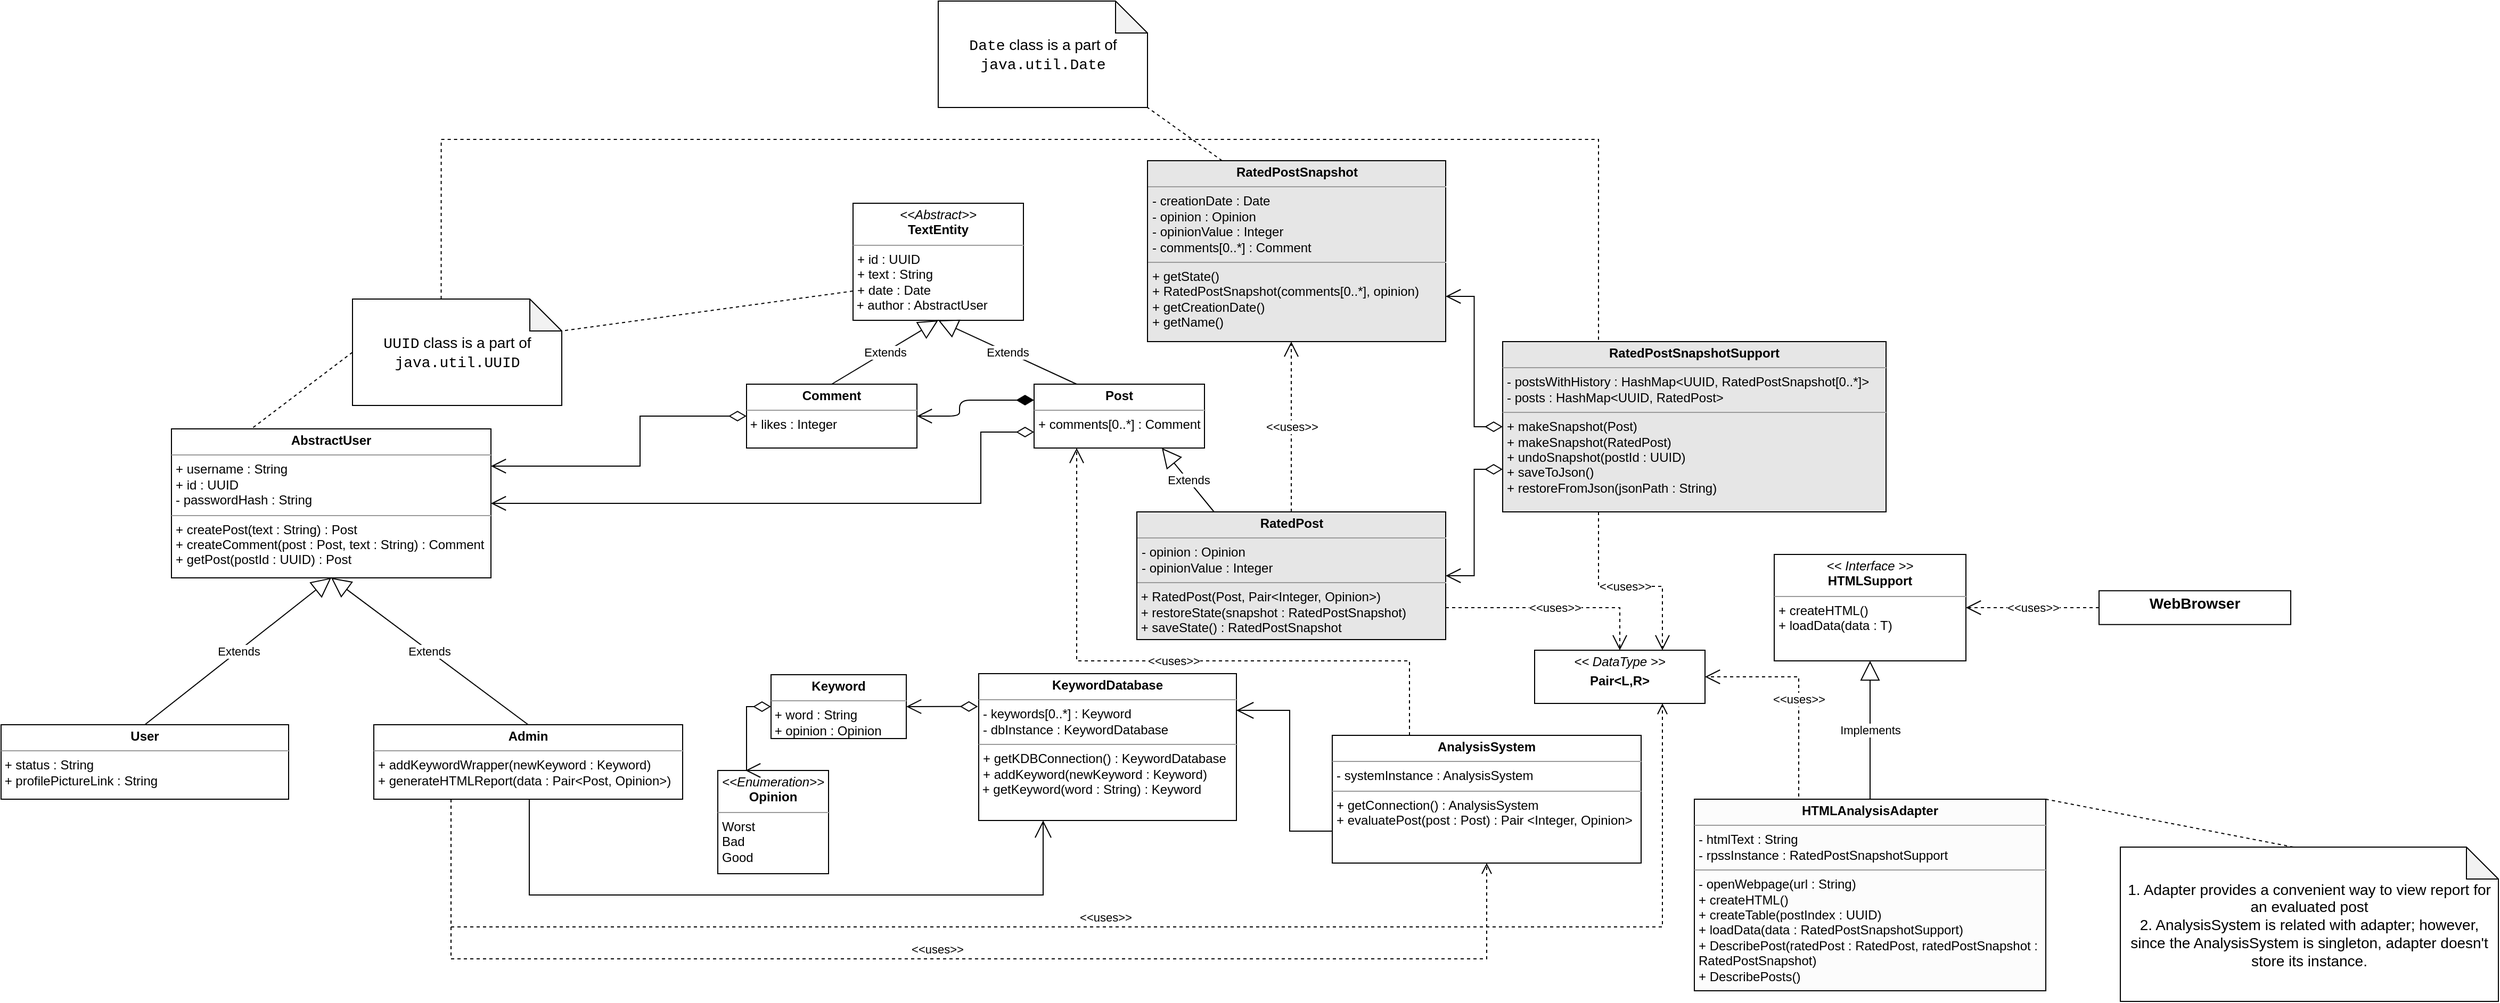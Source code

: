 <mxfile version="15.8.6" type="device"><diagram id="lrZuK3J6a_ZdkQXVieFF" name="Page-1"><mxGraphModel dx="2746" dy="1130" grid="1" gridSize="10" guides="1" tooltips="1" connect="1" arrows="1" fold="1" page="0" pageScale="1" pageWidth="850" pageHeight="1100" math="0" shadow="0"><root><mxCell id="0"/><mxCell id="1" parent="0"/><mxCell id="2" value="&lt;p style=&quot;margin: 0px ; margin-top: 4px ; text-align: center&quot;&gt;&lt;b&gt;Comment&lt;/b&gt;&lt;/p&gt;&lt;hr size=&quot;1&quot;&gt;&amp;nbsp;+ likes : Integer" style="verticalAlign=top;align=left;overflow=fill;fontSize=12;fontFamily=Helvetica;html=1;hachureGap=4;pointerEvents=0;" parent="1" vertex="1"><mxGeometry x="270" y="70" width="160" height="60" as="geometry"/></mxCell><mxCell id="3" value="&lt;p style=&quot;margin: 0px ; margin-top: 4px ; text-align: center&quot;&gt;&lt;b&gt;Post&lt;/b&gt;&lt;/p&gt;&lt;hr size=&quot;1&quot;&gt;&lt;p style=&quot;margin: 0px ; margin-left: 4px&quot;&gt;+ comments[0..*] : Comment&lt;br&gt;&lt;/p&gt;" style="verticalAlign=top;align=left;overflow=fill;fontSize=12;fontFamily=Helvetica;html=1;hachureGap=4;pointerEvents=0;" parent="1" vertex="1"><mxGeometry x="540" y="70" width="160" height="60" as="geometry"/></mxCell><mxCell id="4" value="&lt;p style=&quot;margin: 0px ; margin-top: 4px ; text-align: center&quot;&gt;&lt;b&gt;User&lt;/b&gt;&lt;/p&gt;&lt;hr size=&quot;1&quot;&gt;&lt;div&gt;&amp;nbsp;+ status : String&lt;/div&gt;&lt;div&gt;&amp;nbsp;+ profilePictureLink : String&lt;br&gt;&lt;/div&gt;&lt;p style=&quot;margin: 0px ; margin-left: 4px&quot;&gt;&lt;br&gt;&lt;/p&gt;" style="verticalAlign=top;align=left;overflow=fill;fontSize=12;fontFamily=Helvetica;html=1;hachureGap=4;pointerEvents=0;" parent="1" vertex="1"><mxGeometry x="-430" y="390" width="270" height="70" as="geometry"/></mxCell><mxCell id="5" value="&lt;p style=&quot;margin: 0px ; margin-top: 4px ; text-align: center&quot;&gt;&lt;b&gt;KeywordDatabase&lt;/b&gt;&lt;br&gt;&lt;/p&gt;&lt;hr size=&quot;1&quot;&gt;&lt;p style=&quot;margin: 0px ; margin-left: 4px&quot;&gt;- keywords[0..*] : Keyword&lt;br&gt;&lt;/p&gt;&lt;p style=&quot;margin: 0px ; margin-left: 4px&quot;&gt;- dbInstance : KeywordDatabase&lt;br&gt;&lt;/p&gt;&lt;hr size=&quot;1&quot;&gt;&lt;p style=&quot;margin: 0px ; margin-left: 4px&quot;&gt;+ getKDBConnection() : KeywordDatabase&lt;br&gt;&lt;/p&gt;&lt;p style=&quot;margin: 0px ; margin-left: 4px&quot;&gt;+ addKeyword(newKeyword : Keyword)&lt;/p&gt;&lt;div&gt;&amp;nbsp;+ getKeyword(word : String) : Keyword&lt;br&gt;&lt;/div&gt;" style="verticalAlign=top;align=left;overflow=fill;fontSize=12;fontFamily=Helvetica;html=1;hachureGap=4;pointerEvents=0;" parent="1" vertex="1"><mxGeometry x="488" y="342" width="242" height="138" as="geometry"/></mxCell><mxCell id="6" value="&lt;p style=&quot;margin: 0px ; margin-top: 4px ; text-align: center&quot;&gt;&lt;b&gt;Keyword&lt;/b&gt;&lt;br&gt;&lt;/p&gt;&lt;hr size=&quot;1&quot;&gt;&lt;div&gt;&amp;nbsp;+ word : String&lt;br&gt;&lt;/div&gt;&lt;div&gt;&amp;nbsp;+ opinion : Opinion&lt;/div&gt;&lt;div&gt;&lt;br&gt;&lt;/div&gt;&lt;hr size=&quot;1&quot;&gt;" style="verticalAlign=top;align=left;overflow=fill;fontSize=12;fontFamily=Helvetica;html=1;hachureGap=4;pointerEvents=0;" parent="1" vertex="1"><mxGeometry x="293" y="343" width="127" height="60" as="geometry"/></mxCell><mxCell id="7" value="&lt;p style=&quot;margin: 0px ; margin-top: 4px ; text-align: center&quot;&gt;&lt;i&gt;&amp;lt;&amp;lt;Enumeration&amp;gt;&amp;gt;&lt;/i&gt;&lt;br&gt;&lt;b&gt;Opinion&lt;/b&gt;&lt;/p&gt;&lt;hr size=&quot;1&quot;&gt;&lt;p style=&quot;margin: 0px ; margin-left: 4px&quot;&gt;Worst&lt;br&gt;&lt;/p&gt;&lt;p style=&quot;margin: 0px ; margin-left: 4px&quot;&gt;Bad&lt;br&gt;Good&lt;/p&gt;" style="verticalAlign=top;align=left;overflow=fill;fontSize=12;fontFamily=Helvetica;html=1;hachureGap=4;pointerEvents=0;" parent="1" vertex="1"><mxGeometry x="243" y="433" width="104" height="97" as="geometry"/></mxCell><mxCell id="11" value="&lt;p style=&quot;margin: 0px ; margin-top: 4px ; text-align: center&quot;&gt;&lt;b&gt;AnalysisSystem&lt;/b&gt;&lt;/p&gt;&lt;hr size=&quot;1&quot;&gt;&lt;p style=&quot;margin: 0px ; margin-left: 4px&quot;&gt;- systemInstance : AnalysisSystem&lt;br&gt;&lt;/p&gt;&lt;hr size=&quot;1&quot;&gt;&lt;p style=&quot;margin: 0px ; margin-left: 4px&quot;&gt;+ getConnection() : AnalysisSystem&lt;br&gt;&lt;/p&gt;&lt;p style=&quot;margin: 0px ; margin-left: 4px&quot;&gt;+ evaluatePost(post : Post) : Pair &amp;lt;Integer, Opinion&amp;gt;&lt;/p&gt;" style="verticalAlign=top;align=left;overflow=fill;fontSize=12;fontFamily=Helvetica;html=1;hachureGap=4;pointerEvents=0;" parent="1" vertex="1"><mxGeometry x="820" y="400" width="290" height="120" as="geometry"/></mxCell><mxCell id="13" style="rounded=0;orthogonalLoop=1;jettySize=auto;html=1;exitX=0;exitY=0.75;exitDx=0;exitDy=0;endArrow=open;startSize=14;endSize=14;sourcePerimeterSpacing=8;targetPerimeterSpacing=8;entryX=1;entryY=0.25;entryDx=0;entryDy=0;edgeStyle=orthogonalEdgeStyle;" parent="1" source="11" target="5" edge="1"><mxGeometry relative="1" as="geometry"><mxPoint x="710" y="400" as="targetPoint"/><mxPoint x="480" y="77.5" as="sourcePoint"/></mxGeometry></mxCell><mxCell id="14" value="&lt;p style=&quot;margin: 0px ; margin-top: 4px ; text-align: center&quot;&gt;&lt;i&gt;&amp;lt;&amp;lt;Abstract&amp;gt;&amp;gt;&lt;/i&gt;&lt;b&gt;&lt;br&gt;TextEntity&lt;/b&gt;&lt;br&gt;&lt;/p&gt;&lt;hr size=&quot;1&quot;&gt;&lt;p style=&quot;margin: 0px ; margin-left: 4px&quot;&gt;+ id : UUID&lt;/p&gt;&lt;p style=&quot;margin: 0px ; margin-left: 4px&quot;&gt;+ text : String&lt;br&gt;+ date : Date&lt;/p&gt;&amp;nbsp;+ author : AbstractUser" style="verticalAlign=top;align=left;overflow=fill;fontSize=12;fontFamily=Helvetica;html=1;hachureGap=4;pointerEvents=0;" parent="1" vertex="1"><mxGeometry x="370" y="-100" width="160" height="110" as="geometry"/></mxCell><mxCell id="16" value="Extends" style="endArrow=block;endSize=16;endFill=0;html=1;sourcePerimeterSpacing=8;targetPerimeterSpacing=8;exitX=0.5;exitY=0;exitDx=0;exitDy=0;entryX=0.5;entryY=1;entryDx=0;entryDy=0;" parent="1" source="2" target="14" edge="1"><mxGeometry width="160" relative="1" as="geometry"><mxPoint x="530" y="270" as="sourcePoint"/><mxPoint x="380" y="120" as="targetPoint"/></mxGeometry></mxCell><mxCell id="17" value="Extends" style="endArrow=block;endSize=16;endFill=0;html=1;sourcePerimeterSpacing=8;targetPerimeterSpacing=8;exitX=0.25;exitY=0;exitDx=0;exitDy=0;entryX=0.5;entryY=1;entryDx=0;entryDy=0;" parent="1" source="3" target="14" edge="1"><mxGeometry width="160" relative="1" as="geometry"><mxPoint x="500" y="110" as="sourcePoint"/><mxPoint x="660" y="110" as="targetPoint"/></mxGeometry></mxCell><mxCell id="18" value="&lt;p style=&quot;margin: 0px ; margin-top: 4px ; text-align: center&quot;&gt;&lt;b&gt;AbstractUser&lt;/b&gt;&lt;/p&gt;&lt;hr size=&quot;1&quot;&gt;&lt;p style=&quot;margin: 0px ; margin-left: 4px&quot;&gt;+ username : String&lt;/p&gt;&lt;p style=&quot;margin: 0px ; margin-left: 4px&quot;&gt;+ id : UUID&lt;br&gt;&lt;/p&gt;&lt;p style=&quot;margin: 0px ; margin-left: 4px&quot;&gt;- passwordHash : String&lt;/p&gt;&lt;hr size=&quot;1&quot;&gt;&lt;p style=&quot;margin: 0px ; margin-left: 4px&quot;&gt;+ createPost(text : String) : Post&lt;/p&gt;&lt;p style=&quot;margin: 0px ; margin-left: 4px&quot;&gt;+ createComment(post : Post, text : String) : Comment&lt;br&gt;&lt;/p&gt;&lt;p style=&quot;margin: 0px ; margin-left: 4px&quot;&gt;+ getPost(postId : UUID) : Post&lt;br&gt;&lt;/p&gt;&lt;p style=&quot;margin: 0px ; margin-left: 4px&quot;&gt;&lt;br&gt;&lt;/p&gt;" style="verticalAlign=top;align=left;overflow=fill;fontSize=12;fontFamily=Helvetica;html=1;hachureGap=4;pointerEvents=0;" parent="1" vertex="1"><mxGeometry x="-270" y="112" width="300" height="140" as="geometry"/></mxCell><mxCell id="19" style="edgeStyle=orthogonalEdgeStyle;rounded=0;orthogonalLoop=1;jettySize=auto;html=1;exitX=0.5;exitY=1;exitDx=0;exitDy=0;entryX=0.25;entryY=1;entryDx=0;entryDy=0;endArrow=open;startSize=14;endSize=14;sourcePerimeterSpacing=8;targetPerimeterSpacing=8;strokeColor=#000000;" parent="1" source="24" target="5" edge="1"><mxGeometry relative="1" as="geometry"><Array as="points"><mxPoint x="66" y="550"/><mxPoint x="549" y="550"/></Array><mxPoint x="110" y="490" as="sourcePoint"/></mxGeometry></mxCell><mxCell id="20" value="Extends" style="endArrow=block;endSize=16;endFill=0;html=1;sourcePerimeterSpacing=8;targetPerimeterSpacing=8;strokeColor=#000000;entryX=0.5;entryY=1;entryDx=0;entryDy=0;exitX=0.5;exitY=0;exitDx=0;exitDy=0;" parent="1" source="4" target="18" edge="1"><mxGeometry width="160" relative="1" as="geometry"><mxPoint x="-285" y="300" as="sourcePoint"/><mxPoint x="-125" y="300" as="targetPoint"/></mxGeometry></mxCell><mxCell id="21" value="Extends" style="endArrow=block;endSize=16;endFill=0;html=1;sourcePerimeterSpacing=8;targetPerimeterSpacing=8;strokeColor=#000000;entryX=0.5;entryY=1;entryDx=0;entryDy=0;exitX=0.5;exitY=0;exitDx=0;exitDy=0;" parent="1" source="24" target="18" edge="1"><mxGeometry width="160" relative="1" as="geometry"><mxPoint x="50" y="390" as="sourcePoint"/><mxPoint x="-80" y="280" as="targetPoint"/></mxGeometry></mxCell><mxCell id="23" style="edgeStyle=orthogonalEdgeStyle;rounded=0;orthogonalLoop=1;jettySize=auto;html=1;exitX=0.5;exitY=1;exitDx=0;exitDy=0;" parent="1" source="4" target="4" edge="1"><mxGeometry relative="1" as="geometry"/></mxCell><mxCell id="24" value="&lt;p style=&quot;margin: 0px ; margin-top: 4px ; text-align: center&quot;&gt;&lt;b&gt;Admin&lt;/b&gt;&lt;/p&gt;&lt;hr size=&quot;1&quot;&gt;&lt;p style=&quot;margin: 0px ; margin-left: 4px&quot;&gt;+ addKeywordWrapper(newKeyword : Keyword)&lt;br&gt;+ generateHTMLReport(data : Pair&amp;lt;Post, Opinion&amp;gt;)&lt;/p&gt;" style="verticalAlign=top;align=left;overflow=fill;fontSize=12;fontFamily=Helvetica;html=1;" parent="1" vertex="1"><mxGeometry x="-80" y="390" width="290" height="70" as="geometry"/></mxCell><mxCell id="25" value="" style="endArrow=open;html=1;endSize=12;startArrow=diamondThin;startSize=14;startFill=0;edgeStyle=orthogonalEdgeStyle;align=left;verticalAlign=bottom;entryX=1;entryY=0.5;entryDx=0;entryDy=0;exitX=-0.003;exitY=0.224;exitDx=0;exitDy=0;exitPerimeter=0;" parent="1" source="5" target="6" edge="1"><mxGeometry x="-1" y="3" relative="1" as="geometry"><mxPoint x="480" y="373" as="sourcePoint"/><mxPoint x="418" y="380" as="targetPoint"/><Array as="points"><mxPoint x="470" y="373"/></Array></mxGeometry></mxCell><mxCell id="26" value="" style="endArrow=open;html=1;endSize=12;startArrow=diamondThin;startSize=14;startFill=1;edgeStyle=orthogonalEdgeStyle;align=left;verticalAlign=bottom;exitX=0;exitY=0.25;exitDx=0;exitDy=0;entryX=1;entryY=0.5;entryDx=0;entryDy=0;" parent="1" edge="1" target="2" source="3"><mxGeometry x="-1" y="3" relative="1" as="geometry"><mxPoint x="500" y="90.05" as="sourcePoint"/><mxPoint x="450" y="100" as="targetPoint"/><Array as="points"><mxPoint x="470" y="85"/><mxPoint x="470" y="100"/></Array></mxGeometry></mxCell><mxCell id="27" value="&lt;p style=&quot;margin: 0px ; margin-top: 4px ; text-align: center&quot;&gt;&lt;i&gt;&amp;lt;&amp;lt; Interface &amp;gt;&amp;gt;&lt;/i&gt;&lt;b&gt;&lt;br&gt;HTMLSupport&lt;/b&gt;&lt;/p&gt;&lt;hr size=&quot;1&quot;&gt;&lt;p style=&quot;margin: 0px ; margin-left: 4px&quot;&gt;+ createHTML()&lt;br&gt;+ loadData(data : T)&lt;br&gt;&lt;br&gt;&lt;/p&gt;" style="verticalAlign=top;align=left;overflow=fill;fontSize=12;fontFamily=Helvetica;html=1;fillColor=#FFFFFF;" parent="1" vertex="1"><mxGeometry x="1235" y="230" width="180" height="100" as="geometry"/></mxCell><mxCell id="28" value="&lt;p style=&quot;margin: 0px ; margin-top: 4px ; text-align: center&quot;&gt;&lt;b&gt;HTMLAnalysisAdapter&lt;/b&gt;&lt;br&gt;&lt;/p&gt;&lt;hr size=&quot;1&quot;&gt;&lt;p style=&quot;margin: 0px ; margin-left: 4px&quot;&gt;- htmlText : String&lt;br&gt;- rpssInstance : RatedPostSnapshotSupport&lt;br&gt;&lt;/p&gt;&lt;hr size=&quot;1&quot;&gt;&lt;p style=&quot;margin: 0px ; margin-left: 4px&quot;&gt;- openWebpage(url : String)&lt;br&gt;+ createHTML()&lt;/p&gt;&lt;p style=&quot;margin: 0px ; margin-left: 4px&quot;&gt;+ createTable(postIndex : UUID)&lt;br&gt;+ loadData(data : RatedPostSnapshotSupport)&lt;/p&gt;&lt;p style=&quot;margin: 0px ; margin-left: 4px&quot;&gt;+ DescribePost(ratedPost : RatedPost, ratedPostSnapshot : &lt;br&gt;RatedPostSnapshot)&lt;/p&gt;&lt;p style=&quot;margin: 0px ; margin-left: 4px&quot;&gt;+ DescribePosts()&lt;br&gt;&lt;/p&gt;" style="verticalAlign=top;align=left;overflow=fill;fontSize=12;fontFamily=Helvetica;html=1;fillColor=#FCFCFC;" parent="1" vertex="1"><mxGeometry x="1160" y="460" width="330" height="180" as="geometry"/></mxCell><mxCell id="30" value="&lt;p style=&quot;margin: 0px ; margin-top: 4px ; text-align: center&quot;&gt;&lt;font style=&quot;font-size: 14px&quot;&gt;&lt;b&gt;WebBrowser&lt;/b&gt;&lt;/font&gt;&lt;/p&gt;" style="verticalAlign=top;align=left;overflow=fill;fontSize=12;fontFamily=Helvetica;html=1;fillColor=#FFFFFF;" parent="1" vertex="1"><mxGeometry x="1540" y="264.12" width="180" height="31.75" as="geometry"/></mxCell><mxCell id="31" value="Implements" style="endArrow=block;endSize=16;endFill=0;html=1;rounded=0;entryX=0.5;entryY=1;entryDx=0;entryDy=0;exitX=0.5;exitY=0;exitDx=0;exitDy=0;fillColor=#FFFFFF;" parent="1" source="28" target="27" edge="1"><mxGeometry width="160" relative="1" as="geometry"><mxPoint x="1390" y="260" as="sourcePoint"/><mxPoint x="1550" y="260" as="targetPoint"/></mxGeometry></mxCell><mxCell id="32" value="" style="endArrow=none;dashed=1;html=1;rounded=0;fontSize=14;entryX=1;entryY=0;entryDx=0;entryDy=0;exitX=0;exitY=0;exitDx=162.5;exitDy=0;exitPerimeter=0;fillColor=#FFFFFF;" parent="1" source="33" target="28" edge="1"><mxGeometry width="50" height="50" relative="1" as="geometry"><mxPoint x="1455" y="370" as="sourcePoint"/><mxPoint x="1190" y="250" as="targetPoint"/></mxGeometry></mxCell><mxCell id="33" value="&lt;font style=&quot;font-size: 14px&quot;&gt;1. Adapter provides a convenient way to view report for an evaluated post&lt;br&gt;2. AnalysisSystem is related with adapter; however, since the AnalysisSystem is singleton, adapter doesn't store its instance.&lt;/font&gt;" style="shape=note;whiteSpace=wrap;html=1;backgroundOutline=1;darkOpacity=0.05;fontSize=14;fillColor=#FFFFFF;" parent="1" vertex="1"><mxGeometry x="1560" y="505" width="355" height="145" as="geometry"/></mxCell><mxCell id="PJdB78cTSK0Ts2hWzfbG-34" value="&lt;p style=&quot;margin: 0px ; margin-top: 4px ; text-align: center&quot;&gt;&lt;i&gt;&amp;lt;&amp;lt; DataType &amp;gt;&amp;gt;&lt;br&gt;&lt;/i&gt;&lt;/p&gt;&lt;p style=&quot;margin: 0px ; margin-top: 4px ; text-align: center&quot;&gt;&lt;b&gt;Pair&amp;lt;L,R&amp;gt;&lt;/b&gt;&lt;/p&gt;&lt;p style=&quot;margin: 0px ; margin-top: 4px ; text-align: center&quot;&gt;&lt;b&gt;&lt;/b&gt;&lt;br&gt;&lt;/p&gt;&lt;hr size=&quot;1&quot;&gt;" style="verticalAlign=top;align=left;overflow=fill;fontSize=12;fontFamily=Helvetica;html=1;fillColor=#FFFFFF;" parent="1" vertex="1"><mxGeometry x="1010" y="320" width="160" height="50" as="geometry"/></mxCell><mxCell id="APeh5NJPsBdgHiR85P-g-33" value="&lt;p style=&quot;margin: 0px ; margin-top: 4px ; text-align: center&quot;&gt;&lt;b&gt;RatedPostSnapshot&lt;/b&gt;&lt;br&gt;&lt;/p&gt;&lt;hr size=&quot;1&quot;&gt;&lt;p style=&quot;margin: 0px ; margin-left: 4px&quot;&gt;- creationDate : Date&lt;br&gt;&lt;/p&gt;&lt;p style=&quot;margin: 0px ; margin-left: 4px&quot;&gt;- opinion : Opinion&lt;/p&gt;&lt;p style=&quot;margin: 0px ; margin-left: 4px&quot;&gt;- opinionValue : Integer&lt;br&gt;&lt;/p&gt;&lt;p style=&quot;margin: 0px ; margin-left: 4px&quot;&gt;- comments[0..*] : Comment&lt;br&gt;&lt;/p&gt;&lt;hr size=&quot;1&quot;&gt;&lt;p style=&quot;margin: 0px ; margin-left: 4px&quot;&gt;+ getState()&lt;/p&gt;&lt;p style=&quot;margin: 0px ; margin-left: 4px&quot;&gt;+ RatedPostSnapshot(comments[0..*], opinion)&lt;br&gt;+ getCreationDate()&lt;/p&gt;&lt;p style=&quot;margin: 0px ; margin-left: 4px&quot;&gt;+ getName()&lt;br&gt;&lt;br&gt;&lt;/p&gt;" style="verticalAlign=top;align=left;overflow=fill;fontSize=12;fontFamily=Helvetica;html=1;fillColor=#E6E6E6;" parent="1" vertex="1"><mxGeometry x="646.5" y="-140" width="280" height="170" as="geometry"/></mxCell><mxCell id="APeh5NJPsBdgHiR85P-g-34" value="&lt;p style=&quot;margin: 0px ; margin-top: 4px ; text-align: center&quot;&gt;&lt;b&gt;RatedPost&lt;/b&gt;&lt;/p&gt;&lt;hr size=&quot;1&quot;&gt;&lt;p style=&quot;margin: 0px ; margin-left: 4px&quot;&gt;- opinion : Opinion&lt;br&gt;- opinionValue : Integer&lt;br&gt;&lt;/p&gt;&lt;hr size=&quot;1&quot;&gt;&amp;nbsp;+ RatedPost(Post, Pair&amp;lt;Integer, Opinion&amp;gt;)&lt;br&gt;&amp;nbsp;+ restoreState(snapshot : RatedPostSnapshot)&lt;br&gt;&amp;nbsp;+ saveState() : RatedPostSnapshot&lt;br&gt;&amp;nbsp;" style="verticalAlign=top;align=left;overflow=fill;fontSize=12;fontFamily=Helvetica;html=1;fillColor=#E6E6E6;" parent="1" vertex="1"><mxGeometry x="636.5" y="190" width="290" height="120" as="geometry"/></mxCell><mxCell id="APeh5NJPsBdgHiR85P-g-38" value="Extends" style="endArrow=block;endSize=16;endFill=0;html=1;sourcePerimeterSpacing=8;targetPerimeterSpacing=8;entryX=0.75;entryY=1;entryDx=0;entryDy=0;exitX=0.25;exitY=0;exitDx=0;exitDy=0;" parent="1" source="APeh5NJPsBdgHiR85P-g-34" target="3" edge="1"><mxGeometry width="160" relative="1" as="geometry"><mxPoint x="580" y="230" as="sourcePoint"/><mxPoint x="570" y="180.01" as="targetPoint"/></mxGeometry></mxCell><mxCell id="APeh5NJPsBdgHiR85P-g-47" value="&lt;p style=&quot;margin: 0px ; margin-top: 4px ; text-align: center&quot;&gt;&lt;b&gt;RatedPostSnapshotSupport&lt;/b&gt;&lt;br&gt;&lt;/p&gt;&lt;hr size=&quot;1&quot;&gt;&lt;p style=&quot;margin: 0px ; margin-left: 4px&quot;&gt;- postsWithHistory : HashMap&amp;lt;UUID, RatedPostSnapshot[0..*]&amp;gt;&lt;br&gt;- posts : HashMap&amp;lt;UUID, RatedPost&amp;gt;&lt;br&gt;&lt;/p&gt;&lt;hr size=&quot;1&quot;&gt;&lt;p style=&quot;margin: 0px ; margin-left: 4px&quot;&gt;+ makeSnapshot(Post)&lt;/p&gt;&lt;p style=&quot;margin: 0px ; margin-left: 4px&quot;&gt;+ makeSnapshot(RatedPost)&lt;br&gt;&lt;/p&gt;&lt;p style=&quot;margin: 0px ; margin-left: 4px&quot;&gt;+ undoSnapshot(postId : UUID)&lt;/p&gt;&lt;p style=&quot;margin: 0px ; margin-left: 4px&quot;&gt;+ saveToJson()&lt;/p&gt;&lt;p style=&quot;margin: 0px ; margin-left: 4px&quot;&gt;+ restoreFromJson(jsonPath : String)&lt;br&gt;&lt;/p&gt;" style="verticalAlign=top;align=left;overflow=fill;fontSize=12;fontFamily=Helvetica;html=1;fillColor=#E6E6E6;" parent="1" vertex="1"><mxGeometry x="980" y="30" width="360" height="160" as="geometry"/></mxCell><mxCell id="OQcTg0zprh0zWQoXqsY--34" value="&amp;lt;&amp;lt;uses&amp;gt;&amp;gt;" style="html=1;verticalAlign=bottom;endArrow=open;dashed=1;endSize=8;rounded=0;entryX=0.75;entryY=1;entryDx=0;entryDy=0;edgeStyle=orthogonalEdgeStyle;exitX=0.25;exitY=1;exitDx=0;exitDy=0;" parent="1" target="PJdB78cTSK0Ts2hWzfbG-34" edge="1" source="24"><mxGeometry relative="1" as="geometry"><mxPoint x="-7" y="480" as="sourcePoint"/><mxPoint x="945" y="350" as="targetPoint"/><Array as="points"><mxPoint x="-7" y="580"/><mxPoint x="1130" y="580"/></Array></mxGeometry></mxCell><mxCell id="OQcTg0zprh0zWQoXqsY--36" value="&amp;lt;&amp;lt;uses&amp;gt;&amp;gt;" style="endArrow=open;endSize=12;dashed=1;html=1;rounded=0;exitX=0.25;exitY=0;exitDx=0;exitDy=0;entryX=1;entryY=0.5;entryDx=0;entryDy=0;edgeStyle=orthogonalEdgeStyle;" parent="1" source="28" target="PJdB78cTSK0Ts2hWzfbG-34" edge="1"><mxGeometry width="160" relative="1" as="geometry"><mxPoint x="1060" y="210" as="sourcePoint"/><mxPoint x="1110" y="163" as="targetPoint"/><Array as="points"><mxPoint x="1258" y="345"/></Array></mxGeometry></mxCell><mxCell id="l-6JNp2y3f3V5iWAgYS_-36" value="&amp;lt;&amp;lt;uses&amp;gt;&amp;gt;" style="html=1;verticalAlign=bottom;endArrow=open;dashed=1;endSize=8;rounded=0;edgeStyle=orthogonalEdgeStyle;exitX=0.25;exitY=1;exitDx=0;exitDy=0;entryX=0.5;entryY=1;entryDx=0;entryDy=0;" parent="1" target="11" edge="1" source="24"><mxGeometry relative="1" as="geometry"><mxPoint x="-40" y="480" as="sourcePoint"/><mxPoint x="950" y="350" as="targetPoint"/><Array as="points"><mxPoint x="-7" y="610"/><mxPoint x="965" y="610"/></Array></mxGeometry></mxCell><mxCell id="l-6JNp2y3f3V5iWAgYS_-38" value="&amp;lt;&amp;lt;uses&amp;gt;&amp;gt;" style="endArrow=open;endSize=12;dashed=1;html=1;rounded=0;exitX=0.25;exitY=1;exitDx=0;exitDy=0;entryX=0.75;entryY=0;entryDx=0;entryDy=0;edgeStyle=orthogonalEdgeStyle;" parent="1" source="APeh5NJPsBdgHiR85P-g-47" target="PJdB78cTSK0Ts2hWzfbG-34" edge="1"><mxGeometry width="160" relative="1" as="geometry"><mxPoint x="1120" y="160.01" as="sourcePoint"/><mxPoint x="1222.5" y="240" as="targetPoint"/><Array as="points"><mxPoint x="1070" y="260"/><mxPoint x="1130" y="260"/></Array></mxGeometry></mxCell><mxCell id="l-6JNp2y3f3V5iWAgYS_-39" value="" style="endArrow=none;dashed=1;html=1;rounded=0;fontSize=14;entryX=1;entryY=1;entryDx=0;entryDy=0;fillColor=#FFFFFF;entryPerimeter=0;exitX=0.25;exitY=0;exitDx=0;exitDy=0;" parent="1" source="APeh5NJPsBdgHiR85P-g-33" target="l-6JNp2y3f3V5iWAgYS_-40" edge="1"><mxGeometry width="50" height="50" relative="1" as="geometry"><mxPoint x="820" y="-380" as="sourcePoint"/><mxPoint x="632.5" y="-410.0" as="targetPoint"/></mxGeometry></mxCell><mxCell id="l-6JNp2y3f3V5iWAgYS_-40" value="&lt;font face=&quot;Courier New&quot;&gt;Date&lt;/font&gt; class is a part of &lt;font face=&quot;Courier New&quot;&gt;java.util.Date&lt;/font&gt;" style="shape=note;whiteSpace=wrap;html=1;backgroundOutline=1;darkOpacity=0.05;fontSize=14;fillColor=#FFFFFF;" parent="1" vertex="1"><mxGeometry x="450" y="-290" width="196.5" height="100" as="geometry"/></mxCell><mxCell id="l-6JNp2y3f3V5iWAgYS_-41" value="" style="endArrow=none;dashed=1;html=1;rounded=0;fontSize=14;entryX=0;entryY=0;entryDx=196.5;entryDy=30;fillColor=#FFFFFF;entryPerimeter=0;exitX=0;exitY=0.75;exitDx=0;exitDy=0;" parent="1" source="14" target="l-6JNp2y3f3V5iWAgYS_-42" edge="1"><mxGeometry width="50" height="50" relative="1" as="geometry"><mxPoint x="120.0" y="-20" as="sourcePoint"/><mxPoint x="82.5" y="-270.0" as="targetPoint"/></mxGeometry></mxCell><mxCell id="l-6JNp2y3f3V5iWAgYS_-59" style="endArrow=none;dashed=1;html=1;rounded=0;fontSize=14;fillColor=#FFFFFF;exitX=0;exitY=0;exitDx=83.25;exitDy=0;exitPerimeter=0;edgeStyle=orthogonalEdgeStyle;entryX=0.25;entryY=0;entryDx=0;entryDy=0;" parent="1" source="l-6JNp2y3f3V5iWAgYS_-42" target="APeh5NJPsBdgHiR85P-g-47" edge="1"><mxGeometry relative="1" as="geometry"><mxPoint x="910" y="-190" as="targetPoint"/><Array as="points"><mxPoint x="-17" y="-160"/><mxPoint x="1070" y="-160"/></Array></mxGeometry></mxCell><mxCell id="l-6JNp2y3f3V5iWAgYS_-42" value="&lt;font face=&quot;Courier New&quot;&gt;UUID&lt;/font&gt; class is a part of &lt;font face=&quot;Courier New&quot;&gt;java.util.UUID&lt;/font&gt;" style="shape=note;whiteSpace=wrap;html=1;backgroundOutline=1;darkOpacity=0.05;fontSize=14;fillColor=#FFFFFF;" parent="1" vertex="1"><mxGeometry x="-100" y="-10" width="196.5" height="100" as="geometry"/></mxCell><mxCell id="l-6JNp2y3f3V5iWAgYS_-43" value="" style="endArrow=none;dashed=1;html=1;rounded=0;fontSize=14;entryX=0.25;entryY=0;entryDx=0;entryDy=0;fillColor=#FFFFFF;exitX=0;exitY=0.5;exitDx=0;exitDy=0;exitPerimeter=0;" parent="1" source="l-6JNp2y3f3V5iWAgYS_-42" target="18" edge="1"><mxGeometry width="50" height="50" relative="1" as="geometry"><mxPoint x="-86.5" y="-50" as="sourcePoint"/><mxPoint x="-360" y="-27.5" as="targetPoint"/></mxGeometry></mxCell><mxCell id="l-6JNp2y3f3V5iWAgYS_-44" value="&amp;lt;&amp;lt;uses&amp;gt;&amp;gt;" style="endArrow=open;endSize=12;dashed=1;html=1;rounded=0;exitX=0.5;exitY=0;exitDx=0;exitDy=0;edgeStyle=orthogonalEdgeStyle;" parent="1" source="APeh5NJPsBdgHiR85P-g-34" edge="1"><mxGeometry width="160" relative="1" as="geometry"><mxPoint x="800.0" y="40" as="sourcePoint"/><mxPoint x="781" y="30" as="targetPoint"/><Array as="points"><mxPoint x="781" y="30"/></Array></mxGeometry></mxCell><mxCell id="l-6JNp2y3f3V5iWAgYS_-51" value="&amp;lt;&amp;lt;uses&amp;gt;&amp;gt;" style="endArrow=open;endSize=12;dashed=1;html=1;rounded=0;exitX=0;exitY=0.5;exitDx=0;exitDy=0;edgeStyle=orthogonalEdgeStyle;entryX=1;entryY=0.5;entryDx=0;entryDy=0;" parent="1" source="30" edge="1" target="27"><mxGeometry width="160" relative="1" as="geometry"><mxPoint x="1505" y="122.005" as="sourcePoint"/><mxPoint x="1355" y="122" as="targetPoint"/></mxGeometry></mxCell><mxCell id="l-6JNp2y3f3V5iWAgYS_-52" value="" style="endArrow=open;html=1;endSize=12;startArrow=diamondThin;startSize=14;startFill=0;align=left;verticalAlign=bottom;rounded=0;fontFamily=Courier New;entryX=1;entryY=0.75;entryDx=0;entryDy=0;exitX=0;exitY=0.5;exitDx=0;exitDy=0;edgeStyle=orthogonalEdgeStyle;" parent="1" source="APeh5NJPsBdgHiR85P-g-47" target="APeh5NJPsBdgHiR85P-g-33" edge="1"><mxGeometry x="-0.875" y="30" relative="1" as="geometry"><mxPoint x="1020" y="-30" as="sourcePoint"/><mxPoint x="1260" y="20" as="targetPoint"/><mxPoint as="offset"/></mxGeometry></mxCell><mxCell id="l-6JNp2y3f3V5iWAgYS_-53" value="" style="endArrow=open;html=1;endSize=12;startArrow=diamondThin;startSize=14;startFill=0;align=left;verticalAlign=bottom;rounded=0;fontFamily=Courier New;entryX=1;entryY=0.5;entryDx=0;entryDy=0;exitX=0;exitY=0.75;exitDx=0;exitDy=0;edgeStyle=orthogonalEdgeStyle;" parent="1" source="APeh5NJPsBdgHiR85P-g-47" target="APeh5NJPsBdgHiR85P-g-34" edge="1"><mxGeometry x="-0.875" y="30" relative="1" as="geometry"><mxPoint x="1080" y="50" as="sourcePoint"/><mxPoint x="960" as="targetPoint"/><mxPoint as="offset"/></mxGeometry></mxCell><mxCell id="l-6JNp2y3f3V5iWAgYS_-55" value="" style="endArrow=open;html=1;endSize=12;startArrow=diamondThin;startSize=14;startFill=0;edgeStyle=orthogonalEdgeStyle;align=left;verticalAlign=bottom;rounded=0;fontFamily=Courier New;entryX=1;entryY=0.25;entryDx=0;entryDy=0;exitX=0;exitY=0.5;exitDx=0;exitDy=0;" parent="1" source="2" target="18" edge="1"><mxGeometry x="-0.875" y="30" relative="1" as="geometry"><mxPoint x="270" y="138" as="sourcePoint"/><mxPoint x="110" y="167.88" as="targetPoint"/><Array as="points"><mxPoint x="170" y="100"/><mxPoint x="170" y="147"/></Array><mxPoint as="offset"/></mxGeometry></mxCell><mxCell id="l-6JNp2y3f3V5iWAgYS_-56" value="" style="endArrow=open;html=1;endSize=12;startArrow=diamondThin;startSize=14;startFill=0;edgeStyle=orthogonalEdgeStyle;align=left;verticalAlign=bottom;rounded=0;fontFamily=Courier New;entryX=1;entryY=0.5;entryDx=0;entryDy=0;exitX=0;exitY=0.75;exitDx=0;exitDy=0;" parent="1" source="3" edge="1" target="18"><mxGeometry x="-0.875" y="30" relative="1" as="geometry"><mxPoint x="271.0" y="140.0" as="sourcePoint"/><mxPoint x="30" y="187" as="targetPoint"/><Array as="points"><mxPoint x="490" y="115"/><mxPoint x="490" y="182"/></Array><mxPoint as="offset"/></mxGeometry></mxCell><mxCell id="l-6JNp2y3f3V5iWAgYS_-58" value="" style="endArrow=open;html=1;endSize=12;startArrow=diamondThin;startSize=14;startFill=0;edgeStyle=orthogonalEdgeStyle;align=left;verticalAlign=bottom;rounded=0;fontFamily=Courier New;exitX=0;exitY=0.5;exitDx=0;exitDy=0;entryX=0.25;entryY=0;entryDx=0;entryDy=0;" parent="1" source="6" target="7" edge="1"><mxGeometry x="-0.875" y="30" relative="1" as="geometry"><mxPoint x="281.0" y="295.0" as="sourcePoint"/><mxPoint x="250" y="430" as="targetPoint"/><Array as="points"><mxPoint x="270" y="373"/><mxPoint x="270" y="433"/></Array><mxPoint as="offset"/></mxGeometry></mxCell><mxCell id="rDA92HrmwT-VdYxXqBQT-39" value="&amp;lt;&amp;lt;uses&amp;gt;&amp;gt;" style="endArrow=open;endSize=12;dashed=1;html=1;rounded=0;exitX=0.25;exitY=0;exitDx=0;exitDy=0;entryX=0.25;entryY=1;entryDx=0;entryDy=0;edgeStyle=orthogonalEdgeStyle;" edge="1" parent="1" source="11" target="3"><mxGeometry width="160" relative="1" as="geometry"><mxPoint x="460" y="190.0" as="sourcePoint"/><mxPoint x="520" y="320" as="targetPoint"/><Array as="points"><mxPoint x="893" y="330"/><mxPoint x="580" y="330"/></Array></mxGeometry></mxCell><mxCell id="rDA92HrmwT-VdYxXqBQT-41" value="&amp;lt;&amp;lt;uses&amp;gt;&amp;gt;" style="endArrow=open;endSize=12;dashed=1;html=1;rounded=0;exitX=1;exitY=0.75;exitDx=0;exitDy=0;entryX=0.5;entryY=0;entryDx=0;entryDy=0;edgeStyle=orthogonalEdgeStyle;" edge="1" parent="1" source="APeh5NJPsBdgHiR85P-g-34" target="PJdB78cTSK0Ts2hWzfbG-34"><mxGeometry width="160" relative="1" as="geometry"><mxPoint x="990" y="190" as="sourcePoint"/><mxPoint x="1050" y="320" as="targetPoint"/><Array as="points"><mxPoint x="1090" y="280"/></Array></mxGeometry></mxCell></root></mxGraphModel></diagram></mxfile>
